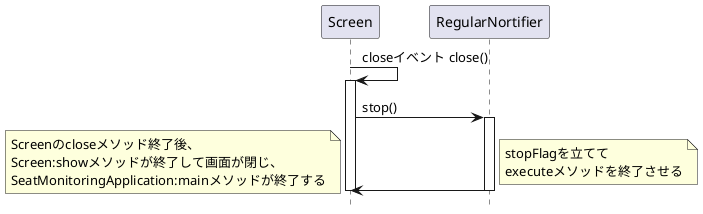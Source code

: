 @startuml システム終了シーケンス図
hide footbox

participant "Screen" as Screen
participant "RegularNortifier" as RegularNortifier

Screen -> Screen :closeイベント close()
activate Screen
Screen -> RegularNortifier :stop()
activate RegularNortifier
Screen <- RegularNortifier
deactivate RegularNortifier
deactivate Screen
note right
	stopFlagを立てて
	executeメソッドを終了させる
end note
note left
	Screenのcloseメソッド終了後、
	Screen:showメソッドが終了して画面が閉じ、
	SeatMonitoringApplication:mainメソッドが終了する
end note

@enduml